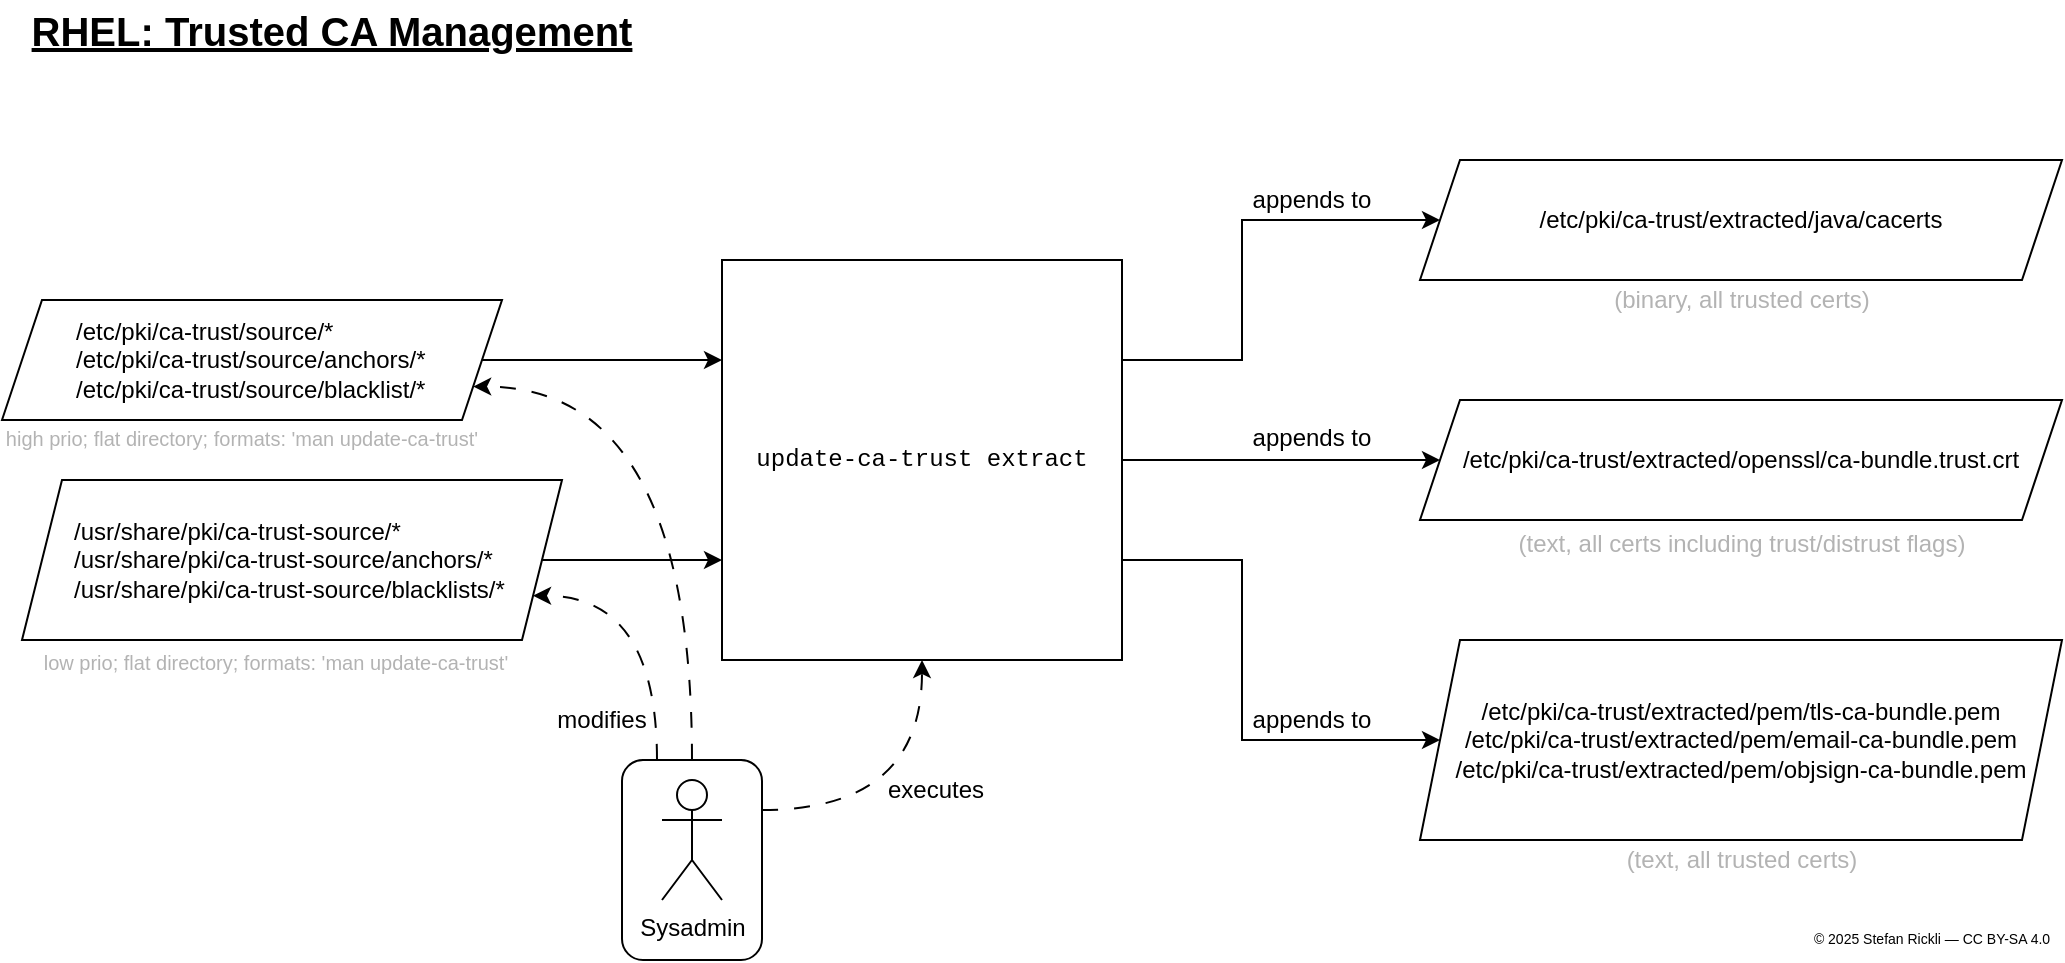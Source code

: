 <mxfile version="28.2.7">
  <diagram name="Page-1" id="J9Nxk47wH8EBoOw84kji">
    <mxGraphModel dx="1418" dy="876" grid="1" gridSize="10" guides="1" tooltips="1" connect="1" arrows="1" fold="1" page="1" pageScale="1" pageWidth="1169" pageHeight="827" math="0" shadow="0">
      <root>
        <mxCell id="0" />
        <mxCell id="1" parent="0" />
        <mxCell id="knMMeGDZHDrUyNm1BoIw-12" style="edgeStyle=orthogonalEdgeStyle;rounded=0;orthogonalLoop=1;jettySize=auto;html=1;exitX=1;exitY=0.5;exitDx=0;exitDy=0;entryX=0;entryY=0.5;entryDx=0;entryDy=0;" parent="1" source="nYu5nA_VwJleSnZgO8h8-1" target="nYu5nA_VwJleSnZgO8h8-13" edge="1">
          <mxGeometry relative="1" as="geometry" />
        </mxCell>
        <mxCell id="knMMeGDZHDrUyNm1BoIw-13" style="edgeStyle=orthogonalEdgeStyle;rounded=0;orthogonalLoop=1;jettySize=auto;html=1;exitX=1;exitY=0.25;exitDx=0;exitDy=0;entryX=0;entryY=0.5;entryDx=0;entryDy=0;" parent="1" source="nYu5nA_VwJleSnZgO8h8-1" target="nYu5nA_VwJleSnZgO8h8-12" edge="1">
          <mxGeometry relative="1" as="geometry">
            <Array as="points">
              <mxPoint x="720" y="330" />
              <mxPoint x="720" y="260" />
            </Array>
          </mxGeometry>
        </mxCell>
        <mxCell id="knMMeGDZHDrUyNm1BoIw-21" style="edgeStyle=orthogonalEdgeStyle;rounded=0;orthogonalLoop=1;jettySize=auto;html=1;exitX=1;exitY=0.75;exitDx=0;exitDy=0;entryX=0;entryY=0.5;entryDx=0;entryDy=0;" parent="1" source="nYu5nA_VwJleSnZgO8h8-1" target="nYu5nA_VwJleSnZgO8h8-14" edge="1">
          <mxGeometry relative="1" as="geometry">
            <Array as="points">
              <mxPoint x="720" y="430" />
              <mxPoint x="720" y="520" />
            </Array>
          </mxGeometry>
        </mxCell>
        <mxCell id="nYu5nA_VwJleSnZgO8h8-1" value="update-ca-trust extract" style="rounded=0;whiteSpace=wrap;html=1;fontFamily=Courier New;" parent="1" vertex="1">
          <mxGeometry x="460" y="280" width="200" height="200" as="geometry" />
        </mxCell>
        <mxCell id="knMMeGDZHDrUyNm1BoIw-4" style="edgeStyle=orthogonalEdgeStyle;rounded=0;orthogonalLoop=1;jettySize=auto;html=1;exitX=1;exitY=0.5;exitDx=0;exitDy=0;entryX=0;entryY=0.25;entryDx=0;entryDy=0;" parent="1" source="nYu5nA_VwJleSnZgO8h8-2" target="nYu5nA_VwJleSnZgO8h8-1" edge="1">
          <mxGeometry relative="1" as="geometry" />
        </mxCell>
        <mxCell id="nYu5nA_VwJleSnZgO8h8-2" value="&lt;div&gt;/etc/pki/ca-trust/source/*&lt;/div&gt;/etc/pki/ca-trust/source/anchors/*&lt;div&gt;/etc/pki/ca-trust/source/blacklist/*&lt;/div&gt;" style="shape=parallelogram;perimeter=parallelogramPerimeter;whiteSpace=wrap;html=1;fixedSize=1;align=left;spacingLeft=35;" parent="1" vertex="1">
          <mxGeometry x="100" y="300" width="250" height="60" as="geometry" />
        </mxCell>
        <mxCell id="knMMeGDZHDrUyNm1BoIw-5" style="edgeStyle=orthogonalEdgeStyle;rounded=0;orthogonalLoop=1;jettySize=auto;html=1;exitX=1;exitY=0.5;exitDx=0;exitDy=0;entryX=0;entryY=0.75;entryDx=0;entryDy=0;" parent="1" source="nYu5nA_VwJleSnZgO8h8-3" target="nYu5nA_VwJleSnZgO8h8-1" edge="1">
          <mxGeometry relative="1" as="geometry" />
        </mxCell>
        <mxCell id="nYu5nA_VwJleSnZgO8h8-3" value="/usr/share/pki/ca-trust-source/*&lt;div&gt;/usr/share/pki/ca-trust-source/anchors/*&lt;/div&gt;&lt;div&gt;/usr/share/pki/ca-trust-source/blacklists/*&lt;/div&gt;" style="shape=parallelogram;perimeter=parallelogramPerimeter;whiteSpace=wrap;html=1;fixedSize=1;align=left;labelPosition=center;verticalLabelPosition=middle;verticalAlign=middle;spacingLeft=24;" parent="1" vertex="1">
          <mxGeometry x="110" y="390" width="270" height="80" as="geometry" />
        </mxCell>
        <mxCell id="nYu5nA_VwJleSnZgO8h8-12" value="/etc/pki/ca-trust/extracted/java/cacerts" style="shape=parallelogram;perimeter=parallelogramPerimeter;whiteSpace=wrap;html=1;fixedSize=1;" parent="1" vertex="1">
          <mxGeometry x="809" y="230" width="321" height="60" as="geometry" />
        </mxCell>
        <mxCell id="nYu5nA_VwJleSnZgO8h8-13" value="/etc/pki/ca-trust/extracted/openssl/ca-bundle.trust.crt" style="shape=parallelogram;perimeter=parallelogramPerimeter;whiteSpace=wrap;html=1;fixedSize=1;" parent="1" vertex="1">
          <mxGeometry x="809" y="350" width="321" height="60" as="geometry" />
        </mxCell>
        <mxCell id="nYu5nA_VwJleSnZgO8h8-14" value="/etc/pki/ca-trust/extracted/pem/tls-ca-bundle.pem&lt;div&gt;/etc/pki/ca-trust/extracted/pem/email-ca-bundle.pem&lt;/div&gt;&lt;div&gt;/etc/pki/ca-trust/extracted/pem/objsign-ca-bundle.pem&lt;/div&gt;" style="shape=parallelogram;perimeter=parallelogramPerimeter;whiteSpace=wrap;html=1;fixedSize=1;align=center;" parent="1" vertex="1">
          <mxGeometry x="809" y="470" width="321" height="100" as="geometry" />
        </mxCell>
        <mxCell id="nYu5nA_VwJleSnZgO8h8-36" value="RHEL: Trusted CA Management" style="text;html=1;whiteSpace=wrap;strokeColor=none;fillColor=none;align=center;verticalAlign=middle;rounded=0;fontSize=20;fontStyle=5;labelBorderColor=none;spacingLeft=0;" parent="1" vertex="1">
          <mxGeometry x="100" y="150" width="330" height="30" as="geometry" />
        </mxCell>
        <mxCell id="nYu5nA_VwJleSnZgO8h8-37" value="Sysadmin" style="shape=umlActor;verticalLabelPosition=bottom;verticalAlign=top;html=1;outlineConnect=0;" parent="1" vertex="1">
          <mxGeometry x="430" y="540" width="30" height="60" as="geometry" />
        </mxCell>
        <mxCell id="knMMeGDZHDrUyNm1BoIw-29" style="edgeStyle=orthogonalEdgeStyle;curved=1;rounded=0;orthogonalLoop=1;jettySize=auto;html=1;exitX=0.25;exitY=0;exitDx=0;exitDy=0;entryX=1;entryY=0.75;entryDx=0;entryDy=0;dashed=1;dashPattern=8 8;" parent="1" source="nYu5nA_VwJleSnZgO8h8-42" target="nYu5nA_VwJleSnZgO8h8-3" edge="1">
          <mxGeometry relative="1" as="geometry">
            <Array as="points">
              <mxPoint x="427" y="448" />
            </Array>
          </mxGeometry>
        </mxCell>
        <mxCell id="knMMeGDZHDrUyNm1BoIw-30" style="edgeStyle=orthogonalEdgeStyle;curved=1;rounded=0;orthogonalLoop=1;jettySize=auto;html=1;exitX=0.5;exitY=0;exitDx=0;exitDy=0;entryX=1;entryY=0.75;entryDx=0;entryDy=0;dashed=1;dashPattern=8 8;" parent="1" source="nYu5nA_VwJleSnZgO8h8-42" target="nYu5nA_VwJleSnZgO8h8-2" edge="1">
          <mxGeometry relative="1" as="geometry">
            <Array as="points">
              <mxPoint x="445" y="343" />
            </Array>
          </mxGeometry>
        </mxCell>
        <mxCell id="knMMeGDZHDrUyNm1BoIw-32" style="edgeStyle=orthogonalEdgeStyle;curved=1;rounded=0;orthogonalLoop=1;jettySize=auto;html=1;exitX=1;exitY=0.25;exitDx=0;exitDy=0;entryX=0.5;entryY=1;entryDx=0;entryDy=0;dashed=1;dashPattern=8 8;" parent="1" source="nYu5nA_VwJleSnZgO8h8-42" target="nYu5nA_VwJleSnZgO8h8-1" edge="1">
          <mxGeometry relative="1" as="geometry" />
        </mxCell>
        <mxCell id="nYu5nA_VwJleSnZgO8h8-42" value="" style="rounded=1;whiteSpace=wrap;html=1;fillColor=none;" parent="1" vertex="1">
          <mxGeometry x="410" y="530" width="70" height="100" as="geometry" />
        </mxCell>
        <mxCell id="knMMeGDZHDrUyNm1BoIw-2" value="high prio; flat directory; formats: &#39;man update-ca-trust&#39;" style="text;html=1;whiteSpace=wrap;strokeColor=none;fillColor=none;align=center;verticalAlign=middle;rounded=0;rotation=0;fontColor=#B3B3B3;fontSize=10;" parent="1" vertex="1">
          <mxGeometry x="100" y="358" width="240" height="21" as="geometry" />
        </mxCell>
        <mxCell id="knMMeGDZHDrUyNm1BoIw-3" value="low prio; flat directory; formats: &#39;man update-ca-trust&#39;" style="text;html=1;whiteSpace=wrap;strokeColor=none;fillColor=none;align=center;verticalAlign=middle;rounded=0;rotation=0;fontColor=#B3B3B3;fontSize=10;" parent="1" vertex="1">
          <mxGeometry x="117" y="470" width="240" height="21" as="geometry" />
        </mxCell>
        <mxCell id="knMMeGDZHDrUyNm1BoIw-15" value="appends to" style="text;html=1;whiteSpace=wrap;strokeColor=none;fillColor=none;align=center;verticalAlign=middle;rounded=0;" parent="1" vertex="1">
          <mxGeometry x="720" y="240" width="70" height="20" as="geometry" />
        </mxCell>
        <mxCell id="knMMeGDZHDrUyNm1BoIw-16" value="appends to" style="text;html=1;whiteSpace=wrap;strokeColor=none;fillColor=none;align=center;verticalAlign=middle;rounded=0;" parent="1" vertex="1">
          <mxGeometry x="720" y="359" width="70" height="20" as="geometry" />
        </mxCell>
        <mxCell id="knMMeGDZHDrUyNm1BoIw-20" value="appends to" style="text;html=1;whiteSpace=wrap;strokeColor=none;fillColor=none;align=center;verticalAlign=middle;rounded=0;" parent="1" vertex="1">
          <mxGeometry x="720" y="500" width="70" height="20" as="geometry" />
        </mxCell>
        <mxCell id="knMMeGDZHDrUyNm1BoIw-31" value="modifies" style="text;html=1;whiteSpace=wrap;strokeColor=none;fillColor=none;align=center;verticalAlign=middle;rounded=0;" parent="1" vertex="1">
          <mxGeometry x="370" y="500" width="60" height="20" as="geometry" />
        </mxCell>
        <mxCell id="knMMeGDZHDrUyNm1BoIw-33" value="executes" style="text;html=1;whiteSpace=wrap;strokeColor=none;fillColor=none;align=center;verticalAlign=middle;rounded=0;" parent="1" vertex="1">
          <mxGeometry x="537" y="530" width="60" height="30" as="geometry" />
        </mxCell>
        <mxCell id="knMMeGDZHDrUyNm1BoIw-35" value="(text, all trusted certs)" style="text;html=1;whiteSpace=wrap;strokeColor=none;fillColor=none;align=center;verticalAlign=middle;rounded=0;fontColor=#B3B3B3;" parent="1" vertex="1">
          <mxGeometry x="904.5" y="570" width="130" height="20" as="geometry" />
        </mxCell>
        <mxCell id="knMMeGDZHDrUyNm1BoIw-36" value="(text, all certs including trust/distrust flags)" style="text;html=1;whiteSpace=wrap;strokeColor=none;fillColor=none;align=center;verticalAlign=middle;rounded=0;fontColor=#B3B3B3;" parent="1" vertex="1">
          <mxGeometry x="854.5" y="410" width="230" height="24" as="geometry" />
        </mxCell>
        <mxCell id="knMMeGDZHDrUyNm1BoIw-37" value="(binary, all trusted certs)" style="text;html=1;whiteSpace=wrap;strokeColor=none;fillColor=none;align=center;verticalAlign=middle;rounded=0;fontColor=#B3B3B3;" parent="1" vertex="1">
          <mxGeometry x="899.5" y="290" width="140" height="20" as="geometry" />
        </mxCell>
        <mxCell id="77wlcX93n9jric51yaw8-1" value="© 2025 Stefan Rickli — CC BY-SA 4.0" style="text;html=1;whiteSpace=wrap;strokeColor=none;fillColor=none;align=center;verticalAlign=middle;rounded=0;fontSize=7;" vertex="1" parent="1">
          <mxGeometry x="1000" y="610" width="130" height="20" as="geometry" />
        </mxCell>
      </root>
    </mxGraphModel>
  </diagram>
</mxfile>
